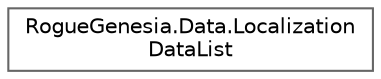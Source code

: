 digraph "Graphical Class Hierarchy"
{
 // LATEX_PDF_SIZE
  bgcolor="transparent";
  edge [fontname=Helvetica,fontsize=10,labelfontname=Helvetica,labelfontsize=10];
  node [fontname=Helvetica,fontsize=10,shape=box,height=0.2,width=0.4];
  rankdir="LR";
  Node0 [label="RogueGenesia.Data.Localization\lDataList",height=0.2,width=0.4,color="grey40", fillcolor="white", style="filled",URL="$class_rogue_genesia_1_1_data_1_1_localization_data_list.html",tooltip=" "];
}
